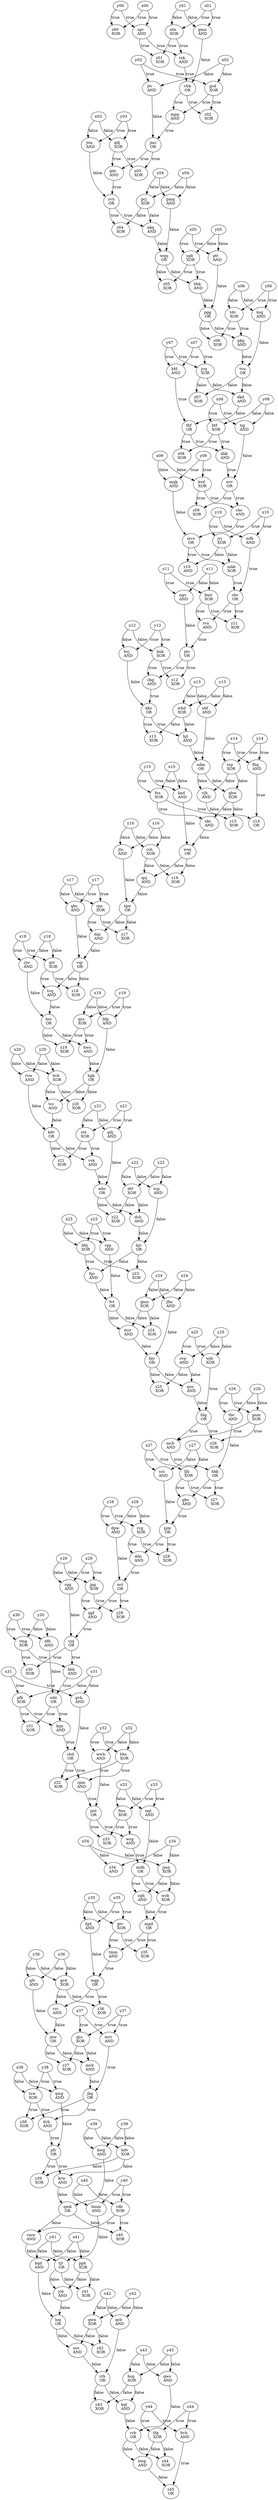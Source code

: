 digraph {
    0 [ label = "mcb\lAND" ]
    1 [ label = "hkk\lOR" ]
    2 [ label = "tbc\lAND" ]
    3 [ label = "y15" ]
    4 [ label = "fns\lXOR" ]
    5 [ label = "x15" ]
    6 [ label = "y02" ]
    7 [ label = "jtv\lAND" ]
    8 [ label = "x02" ]
    9 [ label = "qcs\lXOR" ]
    10 [ label = "z19\lXOR" ]
    11 [ label = "hrs\lOR" ]
    12 [ label = "nvv\lOR" ]
    13 [ label = "z09\lXOR" ]
    14 [ label = "kvd\lXOR" ]
    15 [ label = "x33" ]
    16 [ label = "nqt\lAND" ]
    17 [ label = "y33" ]
    18 [ label = "hcg\lXOR" ]
    19 [ label = "kqt\lAND" ]
    20 [ label = "cth\lOR" ]
    21 [ label = "y06" ]
    22 [ label = "ksg\lAND" ]
    23 [ label = "x06" ]
    24 [ label = "mqk\lAND" ]
    25 [ label = "mvs\lOR" ]
    26 [ label = "vbs\lAND" ]
    27 [ label = "jkq\lOR" ]
    28 [ label = "z38\lXOR" ]
    29 [ label = "tsw\lXOR" ]
    30 [ label = "y01" ]
    31 [ label = "gmn\lAND" ]
    32 [ label = "x01" ]
    33 [ label = "rgg\lAND" ]
    34 [ label = "vjq\lOR" ]
    35 [ label = "qgf\lAND" ]
    36 [ label = "dch\lAND" ]
    37 [ label = "bbs\lXOR" ]
    38 [ label = "z32\lXOR" ]
    39 [ label = "cbd\lOR" ]
    40 [ label = "y22" ]
    41 [ label = "dtf\lXOR" ]
    42 [ label = "x22" ]
    43 [ label = "x36" ]
    44 [ label = "grd\lXOR" ]
    45 [ label = "y36" ]
    46 [ label = "pcj\lXOR" ]
    47 [ label = "z04\lXOR" ]
    48 [ label = "svn\lOR" ]
    49 [ label = "tdv\lXOR" ]
    50 [ label = "jtn\lAND" ]
    51 [ label = "tgw\lOR" ]
    52 [ label = "qcj\lAND" ]
    53 [ label = "gtv\lXOR" ]
    54 [ label = "z35\lXOR" ]
    55 [ label = "mpd\lOR" ]
    56 [ label = "x25" ]
    57 [ label = "wjb\lXOR" ]
    58 [ label = "y25" ]
    59 [ label = "mpg\lAND" ]
    60 [ label = "jmc\lOR" ]
    61 [ label = "rnt\lXOR" ]
    62 [ label = "vsk\lAND" ]
    63 [ label = "kdv\lOR" ]
    64 [ label = "z43\lXOR" ]
    65 [ label = "x03" ]
    66 [ label = "jtm\lAND" ]
    67 [ label = "y03" ]
    68 [ label = "dsh\lAND" ]
    69 [ label = "bjc\lOR" ]
    70 [ label = "tcp\lAND" ]
    71 [ label = "kfd\lAND" ]
    72 [ label = "fhf\lOR" ]
    73 [ label = "dkd\lAND" ]
    74 [ label = "y19" ]
    75 [ label = "x19" ]
    76 [ label = "y28" ]
    77 [ label = "dpw\lAND" ]
    78 [ label = "x28" ]
    79 [ label = "fdg\lOR" ]
    80 [ label = "z26\lXOR" ]
    81 [ label = "pnm\lXOR" ]
    82 [ label = "x17" ]
    83 [ label = "qbc\lAND" ]
    84 [ label = "y17" ]
    85 [ label = "ngv\lAND" ]
    86 [ label = "ptc\lOR" ]
    87 [ label = "rvn\lAND" ]
    88 [ label = "nct\lOR" ]
    89 [ label = "ddn\lAND" ]
    90 [ label = "x26" ]
    91 [ label = "y26" ]
    92 [ label = "qdj\lXOR" ]
    93 [ label = "gdr\lAND" ]
    94 [ label = "jnw\lOR" ]
    95 [ label = "z37\lXOR" ]
    96 [ label = "qss\lXOR" ]
    97 [ label = "x42" ]
    98 [ label = "qwn\lXOR" ]
    99 [ label = "y42" ]
    100 [ label = "wwj\lOR" ]
    101 [ label = "z16\lXOR" ]
    102 [ label = "rsh\lXOR" ]
    103 [ label = "y39" ]
    104 [ label = "hdv\lXOR" ]
    105 [ label = "x39" ]
    106 [ label = "qmn\lXOR" ]
    107 [ label = "z24\lXOR" ]
    108 [ label = "fvt\lOR" ]
    109 [ label = "tvn\lOR" ]
    110 [ label = "z07\lXOR" ]
    111 [ label = "jvq\lXOR" ]
    112 [ label = "y38" ]
    113 [ label = "qwg\lAND" ]
    114 [ label = "x38" ]
    115 [ label = "qbw\lXOR" ]
    116 [ label = "z15\lXOR" ]
    117 [ label = "mkk\lXOR" ]
    118 [ label = "cbv\lOR" ]
    119 [ label = "mfk\lAND" ]
    120 [ label = "y34" ]
    121 [ label = "z34\lAND" ]
    122 [ label = "x34" ]
    123 [ label = "x44" ]
    124 [ label = "bvb\lAND" ]
    125 [ label = "y44" ]
    126 [ label = "y13" ]
    127 [ label = "whd\lXOR" ]
    128 [ label = "x13" ]
    129 [ label = "gdj\lAND" ]
    130 [ label = "wbv\lOR" ]
    131 [ label = "x09" ]
    132 [ label = "y09" ]
    133 [ label = "x00" ]
    134 [ label = "z00\lXOR" ]
    135 [ label = "y00" ]
    136 [ label = "z39\lXOR" ]
    137 [ label = "pfr\lOR" ]
    138 [ label = "ndm\lOR" ]
    139 [ label = "vjh\lAND" ]
    140 [ label = "tsp\lXOR" ]
    141 [ label = "btf\lXOR" ]
    142 [ label = "z08\lXOR" ]
    143 [ label = "krw\lAND" ]
    144 [ label = "wwb\lAND" ]
    145 [ label = "jmt\lOR" ]
    146 [ label = "cpm\lAND" ]
    147 [ label = "wsg\lAND" ]
    148 [ label = "mdh\lOR" ]
    149 [ label = "rsk\lAND" ]
    150 [ label = "vbb\lOR" ]
    151 [ label = "cvp\lAND" ]
    152 [ label = "z25\lXOR" ]
    153 [ label = "fqv\lOR" ]
    154 [ label = "dqc\lAND" ]
    155 [ label = "vqr\lOR" ]
    156 [ label = "y32" ]
    157 [ label = "x32" ]
    158 [ label = "kwg\lAND" ]
    159 [ label = "jvj\lXOR" ]
    160 [ label = "z11\lXOR" ]
    161 [ label = "bmt\lXOR" ]
    162 [ label = "bbk\lAND" ]
    163 [ label = "pgg\lOR" ]
    164 [ label = "ptt\lAND" ]
    165 [ label = "pjm\lOR" ]
    166 [ label = "rvg\lXOR" ]
    167 [ label = "z36\lXOR" ]
    168 [ label = "wgp\lOR" ]
    169 [ label = "mvk\lAND" ]
    170 [ label = "x04" ]
    171 [ label = "pmq\lAND" ]
    172 [ label = "y04" ]
    173 [ label = "ncs\lAND" ]
    174 [ label = "qcb\lAND" ]
    175 [ label = "sgv\lAND" ]
    176 [ label = "ntn\lXOR" ]
    177 [ label = "knd\lAND" ]
    178 [ label = "hgk\lOR" ]
    179 [ label = "z20\lXOR" ]
    180 [ label = "kvk\lXOR" ]
    181 [ label = "y07" ]
    182 [ label = "x07" ]
    183 [ label = "x27" ]
    184 [ label = "fjb\lXOR" ]
    185 [ label = "y27" ]
    186 [ label = "kbk\lAND" ]
    187 [ label = "tmg\lXOR" ]
    188 [ label = "z10\lAND" ]
    189 [ label = "x18" ]
    190 [ label = "rjw\lAND" ]
    191 [ label = "y18" ]
    192 [ label = "y11" ]
    193 [ label = "x11" ]
    194 [ label = "tfg\lXOR" ]
    195 [ label = "z44\lXOR" ]
    196 [ label = "vrb\lOR" ]
    197 [ label = "y24" ]
    198 [ label = "x24" ]
    199 [ label = "cgh\lAND" ]
    200 [ label = "jmq\lXOR" ]
    201 [ label = "nkq\lAND" ]
    202 [ label = "x20" ]
    203 [ label = "y20" ]
    204 [ label = "x12" ]
    205 [ label = "hnk\lXOR" ]
    206 [ label = "y12" ]
    207 [ label = "fms\lXOR" ]
    208 [ label = "z33\lXOR" ]
    209 [ label = "z21\lXOR" ]
    210 [ label = "bvj\lAND" ]
    211 [ label = "kbc\lOR" ]
    212 [ label = "cbg\lAND" ]
    213 [ label = "y29" ]
    214 [ label = "x29" ]
    215 [ label = "y05" ]
    216 [ label = "sgb\lXOR" ]
    217 [ label = "x05" ]
    218 [ label = "qmk\lOR" ]
    219 [ label = "rmw\lAND" ]
    220 [ label = "rdb\lXOR" ]
    221 [ label = "wcb\lXOR" ]
    222 [ label = "z13\lXOR" ]
    223 [ label = "tjt\lOR" ]
    224 [ label = "hmm\lAND" ]
    225 [ label = "skc\lAND" ]
    226 [ label = "fgc\lAND" ]
    227 [ label = "rgp\lAND" ]
    228 [ label = "x41" ]
    229 [ label = "bqd\lAND" ]
    230 [ label = "y41" ]
    231 [ label = "sbf\lAND" ]
    232 [ label = "qcn\lAND" ]
    233 [ label = "qrt\lXOR" ]
    234 [ label = "tvq\lAND" ]
    235 [ label = "x23" ]
    236 [ label = "bfq\lXOR" ]
    237 [ label = "y23" ]
    238 [ label = "jfm\lAND" ]
    239 [ label = "z30\lXOR" ]
    240 [ label = "rps\lXOR" ]
    241 [ label = "y30" ]
    242 [ label = "dfh\lAND" ]
    243 [ label = "x30" ]
    244 [ label = "ccs\lAND" ]
    245 [ label = "gbc\lAND" ]
    246 [ label = "qfv\lAND" ]
    247 [ label = "bfp\lAND" ]
    248 [ label = "z18\lXOR" ]
    249 [ label = "y10" ]
    250 [ label = "x10" ]
    251 [ label = "gcd\lXOR" ]
    252 [ label = "z02\lXOR" ]
    253 [ label = "z28\lXOR" ]
    254 [ label = "wkt\lOR" ]
    255 [ label = "kqn\lAND" ]
    256 [ label = "pfh\lXOR" ]
    257 [ label = "x14" ]
    258 [ label = "y14" ]
    259 [ label = "wqq\lOR" ]
    260 [ label = "z01\lXOR" ]
    261 [ label = "y16" ]
    262 [ label = "x16" ]
    263 [ label = "qws\lAND" ]
    264 [ label = "pph\lXOR" ]
    265 [ label = "fhq\lAND" ]
    266 [ label = "dkk\lAND" ]
    267 [ label = "tqj\lAND" ]
    268 [ label = "x08" ]
    269 [ label = "y08" ]
    270 [ label = "y35" ]
    271 [ label = "fgd\lAND" ]
    272 [ label = "x35" ]
    273 [ label = "jpg\lXOR" ]
    274 [ label = "z29\lXOR" ]
    275 [ label = "hws\lAND" ]
    276 [ label = "hnj\lOR" ]
    277 [ label = "hjt\lAND" ]
    278 [ label = "x31" ]
    279 [ label = "gvk\lAND" ]
    280 [ label = "y31" ]
    281 [ label = "tmm\lAND" ]
    282 [ label = "z23\lXOR" ]
    283 [ label = "x21" ]
    284 [ label = "y21" ]
    285 [ label = "rrc\lAND" ]
    286 [ label = "z31\lXOR" ]
    287 [ label = "pkq\lAND" ]
    288 [ label = "rvw\lAND" ]
    289 [ label = "tcc\lAND" ]
    290 [ label = "x43" ]
    291 [ label = "y43" ]
    292 [ label = "z41\lXOR" ]
    293 [ label = "z22\lXOR" ]
    294 [ label = "mcr\lAND" ]
    295 [ label = "x37" ]
    296 [ label = "mrv\lAND" ]
    297 [ label = "y37" ]
    298 [ label = "z05\lXOR" ]
    299 [ label = "z17\lXOR" ]
    300 [ label = "z40\lXOR" ]
    301 [ label = "z14\lOR" ]
    302 [ label = "bwp\lAND" ]
    303 [ label = "z12\lXOR" ]
    304 [ label = "jcb\lAND" ]
    305 [ label = "x40" ]
    306 [ label = "y40" ]
    307 [ label = "z06\lXOR" ]
    308 [ label = "z27\lXOR" ]
    309 [ label = "z45\lOR" ]
    310 [ label = "z42\lXOR" ]
    311 [ label = "z03\lXOR" ]
    0 -> 1 [ label = "true" ]
    2 -> 1 [ label = "false" ]
    3 -> 4 [ label = "true" ]
    5 -> 4 [ label = "false" ]
    6 -> 7 [ label = "true" ]
    8 -> 7 [ label = "false" ]
    9 -> 10 [ label = "true" ]
    11 -> 10 [ label = "false" ]
    12 -> 13 [ label = "true" ]
    14 -> 13 [ label = "true" ]
    15 -> 16 [ label = "false" ]
    17 -> 16 [ label = "true" ]
    18 -> 19 [ label = "false" ]
    20 -> 19 [ label = "false" ]
    21 -> 22 [ label = "true" ]
    23 -> 22 [ label = "false" ]
    24 -> 25 [ label = "false" ]
    26 -> 25 [ label = "true" ]
    27 -> 28 [ label = "true" ]
    29 -> 28 [ label = "true" ]
    30 -> 31 [ label = "false" ]
    32 -> 31 [ label = "true" ]
    33 -> 34 [ label = "false" ]
    35 -> 34 [ label = "true" ]
    27 -> 36 [ label = "true" ]
    29 -> 36 [ label = "true" ]
    37 -> 38 [ label = "true" ]
    39 -> 38 [ label = "true" ]
    40 -> 41 [ label = "false" ]
    42 -> 41 [ label = "false" ]
    43 -> 44 [ label = "false" ]
    45 -> 44 [ label = "false" ]
    46 -> 47 [ label = "false" ]
    48 -> 47 [ label = "true" ]
    21 -> 49 [ label = "true" ]
    23 -> 49 [ label = "false" ]
    50 -> 51 [ label = "false" ]
    52 -> 51 [ label = "false" ]
    53 -> 54 [ label = "true" ]
    55 -> 54 [ label = "true" ]
    56 -> 57 [ label = "true" ]
    58 -> 57 [ label = "false" ]
    59 -> 60 [ label = "true" ]
    7 -> 60 [ label = "false" ]
    61 -> 62 [ label = "true" ]
    63 -> 62 [ label = "false" ]
    20 -> 64 [ label = "false" ]
    18 -> 64 [ label = "false" ]
    65 -> 66 [ label = "false" ]
    67 -> 66 [ label = "true" ]
    68 -> 69 [ label = "false" ]
    70 -> 69 [ label = "false" ]
    71 -> 72 [ label = "true" ]
    73 -> 72 [ label = "false" ]
    74 -> 9 [ label = "true" ]
    75 -> 9 [ label = "false" ]
    40 -> 70 [ label = "false" ]
    42 -> 70 [ label = "false" ]
    76 -> 77 [ label = "true" ]
    78 -> 77 [ label = "false" ]
    79 -> 80 [ label = "true" ]
    81 -> 80 [ label = "true" ]
    82 -> 83 [ label = "false" ]
    84 -> 83 [ label = "true" ]
    85 -> 86 [ label = "false" ]
    87 -> 86 [ label = "true" ]
    77 -> 88 [ label = "false" ]
    89 -> 88 [ label = "true" ]
    90 -> 81 [ label = "true" ]
    91 -> 81 [ label = "false" ]
    92 -> 93 [ label = "true" ]
    60 -> 93 [ label = "true" ]
    94 -> 95 [ label = "false" ]
    96 -> 95 [ label = "false" ]
    97 -> 98 [ label = "false" ]
    99 -> 98 [ label = "false" ]
    100 -> 101 [ label = "false" ]
    102 -> 101 [ label = "false" ]
    103 -> 104 [ label = "false" ]
    105 -> 104 [ label = "false" ]
    106 -> 107 [ label = "false" ]
    108 -> 107 [ label = "false" ]
    109 -> 110 [ label = "false" ]
    111 -> 110 [ label = "false" ]
    112 -> 113 [ label = "true" ]
    114 -> 113 [ label = "false" ]
    115 -> 116 [ label = "false" ]
    4 -> 116 [ label = "true" ]
    117 -> 118 [ label = "true" ]
    119 -> 118 [ label = "true" ]
    120 -> 121 [ label = "false" ]
    122 -> 121 [ label = "false" ]
    123 -> 124 [ label = "true" ]
    125 -> 124 [ label = "true" ]
    126 -> 127 [ label = "false" ]
    128 -> 127 [ label = "false" ]
    129 -> 130 [ label = "false" ]
    62 -> 130 [ label = "false" ]
    131 -> 24 [ label = "false" ]
    132 -> 24 [ label = "true" ]
    133 -> 134 [ label = "true" ]
    135 -> 134 [ label = "true" ]
    104 -> 136 [ label = "false" ]
    137 -> 136 [ label = "true" ]
    111 -> 73 [ label = "false" ]
    109 -> 73 [ label = "false" ]
    138 -> 139 [ label = "false" ]
    140 -> 139 [ label = "false" ]
    141 -> 142 [ label = "true" ]
    72 -> 142 [ label = "true" ]
    41 -> 68 [ label = "false" ]
    130 -> 68 [ label = "false" ]
    137 -> 143 [ label = "true" ]
    104 -> 143 [ label = "false" ]
    144 -> 145 [ label = "false" ]
    146 -> 145 [ label = "true" ]
    147 -> 148 [ label = "true" ]
    16 -> 148 [ label = "false" ]
    149 -> 150 [ label = "true" ]
    31 -> 150 [ label = "false" ]
    151 -> 152 [ label = "false" ]
    153 -> 152 [ label = "false" ]
    154 -> 155 [ label = "false" ]
    83 -> 155 [ label = "false" ]
    156 -> 37 [ label = "true" ]
    157 -> 37 [ label = "false" ]
    105 -> 158 [ label = "false" ]
    103 -> 158 [ label = "false" ]
    159 -> 117 [ label = "false" ]
    25 -> 117 [ label = "true" ]
    118 -> 160 [ label = "true" ]
    161 -> 160 [ label = "true" ]
    162 -> 163 [ label = "false" ]
    164 -> 163 [ label = "false" ]
    165 -> 89 [ label = "true" ]
    166 -> 89 [ label = "true" ]
    44 -> 167 [ label = "false" ]
    168 -> 167 [ label = "true" ]
    94 -> 169 [ label = "false" ]
    96 -> 169 [ label = "false" ]
    170 -> 171 [ label = "false" ]
    172 -> 171 [ label = "false" ]
    173 -> 20 [ label = "false" ]
    174 -> 20 [ label = "false" ]
    175 -> 149 [ label = "true" ]
    176 -> 149 [ label = "true" ]
    3 -> 177 [ label = "true" ]
    5 -> 177 [ label = "false" ]
    178 -> 179 [ label = "false" ]
    180 -> 179 [ label = "false" ]
    181 -> 111 [ label = "true" ]
    182 -> 111 [ label = "true" ]
    183 -> 184 [ label = "true" ]
    185 -> 184 [ label = "false" ]
    34 -> 186 [ label = "true" ]
    187 -> 186 [ label = "true" ]
    25 -> 188 [ label = "true" ]
    159 -> 188 [ label = "false" ]
    189 -> 190 [ label = "true" ]
    191 -> 190 [ label = "false" ]
    192 -> 85 [ label = "true" ]
    193 -> 85 [ label = "false" ]
    182 -> 71 [ label = "true" ]
    181 -> 71 [ label = "true" ]
    194 -> 195 [ label = "false" ]
    196 -> 195 [ label = "false" ]
    197 -> 106 [ label = "false" ]
    198 -> 106 [ label = "false" ]
    148 -> 199 [ label = "true" ]
    200 -> 199 [ label = "false" ]
    46 -> 201 [ label = "false" ]
    48 -> 201 [ label = "true" ]
    202 -> 180 [ label = "false" ]
    203 -> 180 [ label = "false" ]
    204 -> 205 [ label = "false" ]
    206 -> 205 [ label = "true" ]
    125 -> 194 [ label = "true" ]
    123 -> 194 [ label = "true" ]
    100 -> 52 [ label = "false" ]
    102 -> 52 [ label = "false" ]
    15 -> 207 [ label = "false" ]
    17 -> 207 [ label = "true" ]
    30 -> 176 [ label = "false" ]
    32 -> 176 [ label = "true" ]
    156 -> 144 [ label = "true" ]
    157 -> 144 [ label = "false" ]
    145 -> 208 [ label = "true" ]
    207 -> 208 [ label = "true" ]
    63 -> 209 [ label = "false" ]
    61 -> 209 [ label = "true" ]
    210 -> 211 [ label = "false" ]
    212 -> 211 [ label = "true" ]
    213 -> 33 [ label = "false" ]
    214 -> 33 [ label = "true" ]
    215 -> 216 [ label = "false" ]
    217 -> 216 [ label = "true" ]
    218 -> 219 [ label = "false" ]
    220 -> 219 [ label = "true" ]
    199 -> 55 [ label = "false" ]
    221 -> 55 [ label = "true" ]
    204 -> 210 [ label = "false" ]
    206 -> 210 [ label = "true" ]
    211 -> 222 [ label = "true" ]
    127 -> 222 [ label = "false" ]
    219 -> 223 [ label = "false" ]
    224 -> 223 [ label = "false" ]
    225 -> 100 [ label = "false" ]
    177 -> 100 [ label = "false" ]
    226 -> 108 [ label = "false" ]
    227 -> 108 [ label = "false" ]
    228 -> 229 [ label = "false" ]
    230 -> 229 [ label = "false" ]
    128 -> 231 [ label = "false" ]
    126 -> 231 [ label = "false" ]
    232 -> 79 [ label = "false" ]
    57 -> 79 [ label = "true" ]
    233 -> 234 [ label = "true" ]
    155 -> 234 [ label = "false" ]
    235 -> 236 [ label = "false" ]
    237 -> 236 [ label = "true" ]
    198 -> 238 [ label = "false" ]
    197 -> 238 [ label = "false" ]
    200 -> 221 [ label = "false" ]
    148 -> 221 [ label = "true" ]
    237 -> 227 [ label = "true" ]
    235 -> 227 [ label = "false" ]
    187 -> 239 [ label = "true" ]
    34 -> 239 [ label = "true" ]
    82 -> 240 [ label = "false" ]
    84 -> 240 [ label = "true" ]
    241 -> 242 [ label = "false" ]
    243 -> 242 [ label = "true" ]
    185 -> 244 [ label = "false" ]
    183 -> 244 [ label = "true" ]
    184 -> 245 [ label = "true" ]
    1 -> 245 [ label = "true" ]
    43 -> 246 [ label = "false" ]
    45 -> 246 [ label = "false" ]
    161 -> 87 [ label = "true" ]
    118 -> 87 [ label = "true" ]
    75 -> 247 [ label = "false" ]
    74 -> 247 [ label = "true" ]
    51 -> 154 [ label = "false" ]
    240 -> 154 [ label = "true" ]
    155 -> 248 [ label = "false" ]
    233 -> 248 [ label = "true" ]
    249 -> 159 [ label = "true" ]
    250 -> 159 [ label = "true" ]
    251 -> 252 [ label = "true" ]
    150 -> 252 [ label = "true" ]
    165 -> 253 [ label = "true" ]
    166 -> 253 [ label = "true" ]
    192 -> 161 [ label = "true" ]
    193 -> 161 [ label = "false" ]
    254 -> 255 [ label = "true" ]
    256 -> 255 [ label = "true" ]
    245 -> 165 [ label = "true" ]
    244 -> 165 [ label = "false" ]
    257 -> 140 [ label = "true" ]
    258 -> 140 [ label = "true" ]
    115 -> 225 [ label = "false" ]
    4 -> 225 [ label = "true" ]
    250 -> 119 [ label = "true" ]
    249 -> 119 [ label = "true" ]
    39 -> 146 [ label = "true" ]
    37 -> 146 [ label = "true" ]
    216 -> 162 [ label = "true" ]
    259 -> 162 [ label = "false" ]
    236 -> 226 [ label = "true" ]
    69 -> 226 [ label = "false" ]
    175 -> 260 [ label = "true" ]
    176 -> 260 [ label = "true" ]
    261 -> 102 [ label = "false" ]
    262 -> 102 [ label = "false" ]
    241 -> 187 [ label = "false" ]
    243 -> 187 [ label = "true" ]
    19 -> 196 [ label = "false" ]
    263 -> 196 [ label = "false" ]
    230 -> 264 [ label = "false" ]
    228 -> 264 [ label = "false" ]
    138 -> 115 [ label = "false" ]
    140 -> 115 [ label = "false" ]
    114 -> 29 [ label = "false" ]
    112 -> 29 [ label = "true" ]
    257 -> 265 [ label = "true" ]
    258 -> 265 [ label = "true" ]
    12 -> 26 [ label = "true" ]
    14 -> 26 [ label = "true" ]
    266 -> 12 [ label = "true" ]
    267 -> 12 [ label = "false" ]
    268 -> 141 [ label = "true" ]
    269 -> 141 [ label = "false" ]
    270 -> 271 [ label = "false" ]
    272 -> 271 [ label = "true" ]
    273 -> 274 [ label = "true" ]
    88 -> 274 [ label = "true" ]
    8 -> 251 [ label = "false" ]
    6 -> 251 [ label = "true" ]
    247 -> 178 [ label = "false" ]
    275 -> 178 [ label = "false" ]
    273 -> 35 [ label = "true" ]
    88 -> 35 [ label = "true" ]
    98 -> 173 [ label = "false" ]
    276 -> 173 [ label = "false" ]
    277 -> 138 [ label = "false" ]
    231 -> 138 [ label = "false" ]
    76 -> 166 [ label = "true" ]
    78 -> 166 [ label = "false" ]
    278 -> 279 [ label = "true" ]
    280 -> 279 [ label = "false" ]
    214 -> 273 [ label = "true" ]
    213 -> 273 [ label = "false" ]
    56 -> 151 [ label = "true" ]
    58 -> 151 [ label = "false" ]
    53 -> 281 [ label = "true" ]
    55 -> 281 [ label = "true" ]
    281 -> 168 [ label = "true" ]
    271 -> 168 [ label = "false" ]
    69 -> 282 [ label = "false" ]
    236 -> 282 [ label = "true" ]
    283 -> 61 [ label = "true" ]
    284 -> 61 [ label = "false" ]
    133 -> 175 [ label = "true" ]
    135 -> 175 [ label = "true" ]
    168 -> 285 [ label = "true" ]
    44 -> 285 [ label = "false" ]
    256 -> 286 [ label = "true" ]
    254 -> 286 [ label = "true" ]
    287 -> 109 [ label = "false" ]
    22 -> 109 [ label = "false" ]
    269 -> 267 [ label = "false" ]
    268 -> 267 [ label = "true" ]
    120 -> 200 [ label = "false" ]
    122 -> 200 [ label = "false" ]
    288 -> 63 [ label = "false" ]
    289 -> 63 [ label = "false" ]
    90 -> 2 [ label = "true" ]
    91 -> 2 [ label = "false" ]
    217 -> 164 [ label = "true" ]
    215 -> 164 [ label = "false" ]
    290 -> 18 [ label = "false" ]
    291 -> 18 [ label = "false" ]
    67 -> 92 [ label = "true" ]
    65 -> 92 [ label = "false" ]
    66 -> 48 [ label = "false" ]
    93 -> 48 [ label = "true" ]
    186 -> 254 [ label = "true" ]
    242 -> 254 [ label = "false" ]
    49 -> 287 [ label = "true" ]
    163 -> 287 [ label = "false" ]
    132 -> 14 [ label = "true" ]
    131 -> 14 [ label = "false" ]
    264 -> 292 [ label = "false" ]
    223 -> 292 [ label = "false" ]
    190 -> 11 [ label = "false" ]
    234 -> 11 [ label = "false" ]
    130 -> 293 [ label = "false" ]
    41 -> 293 [ label = "false" ]
    143 -> 218 [ label = "false" ]
    158 -> 218 [ label = "false" ]
    150 -> 59 [ label = "true" ]
    251 -> 59 [ label = "true" ]
    99 -> 174 [ label = "false" ]
    97 -> 174 [ label = "false" ]
    238 -> 153 [ label = "false" ]
    294 -> 153 [ label = "false" ]
    178 -> 289 [ label = "false" ]
    180 -> 289 [ label = "false" ]
    295 -> 296 [ label = "true" ]
    297 -> 296 [ label = "true" ]
    203 -> 288 [ label = "false" ]
    202 -> 288 [ label = "false" ]
    259 -> 298 [ label = "false" ]
    216 -> 298 [ label = "true" ]
    291 -> 263 [ label = "false" ]
    290 -> 263 [ label = "false" ]
    51 -> 299 [ label = "false" ]
    240 -> 299 [ label = "true" ]
    172 -> 46 [ label = "false" ]
    170 -> 46 [ label = "false" ]
    205 -> 212 [ label = "true" ]
    86 -> 212 [ label = "true" ]
    81 -> 0 [ label = "true" ]
    79 -> 0 [ label = "true" ]
    207 -> 147 [ label = "true" ]
    145 -> 147 [ label = "true" ]
    272 -> 53 [ label = "true" ]
    270 -> 53 [ label = "false" ]
    218 -> 300 [ label = "false" ]
    220 -> 300 [ label = "true" ]
    262 -> 50 [ label = "false" ]
    261 -> 50 [ label = "false" ]
    139 -> 301 [ label = "false" ]
    265 -> 301 [ label = "true" ]
    284 -> 129 [ label = "false" ]
    283 -> 129 [ label = "true" ]
    189 -> 233 [ label = "true" ]
    191 -> 233 [ label = "false" ]
    196 -> 302 [ label = "false" ]
    194 -> 302 [ label = "false" ]
    255 -> 39 [ label = "true" ]
    279 -> 39 [ label = "false" ]
    86 -> 303 [ label = "true" ]
    205 -> 303 [ label = "true" ]
    304 -> 276 [ label = "false" ]
    229 -> 276 [ label = "false" ]
    106 -> 294 [ label = "false" ]
    108 -> 294 [ label = "false" ]
    127 -> 277 [ label = "false" ]
    211 -> 277 [ label = "true" ]
    171 -> 259 [ label = "false" ]
    201 -> 259 [ label = "false" ]
    151 -> 232 [ label = "false" ]
    153 -> 232 [ label = "false" ]
    72 -> 266 [ label = "true" ]
    141 -> 266 [ label = "true" ]
    305 -> 220 [ label = "false" ]
    306 -> 220 [ label = "true" ]
    163 -> 307 [ label = "false" ]
    49 -> 307 [ label = "true" ]
    169 -> 27 [ label = "false" ]
    296 -> 27 [ label = "true" ]
    1 -> 308 [ label = "true" ]
    184 -> 308 [ label = "true" ]
    11 -> 275 [ label = "false" ]
    9 -> 275 [ label = "true" ]
    302 -> 309 [ label = "false" ]
    124 -> 309 [ label = "true" ]
    98 -> 310 [ label = "false" ]
    276 -> 310 [ label = "false" ]
    278 -> 256 [ label = "true" ]
    280 -> 256 [ label = "false" ]
    305 -> 224 [ label = "false" ]
    306 -> 224 [ label = "true" ]
    60 -> 311 [ label = "true" ]
    92 -> 311 [ label = "true" ]
    295 -> 96 [ label = "true" ]
    297 -> 96 [ label = "true" ]
    223 -> 304 [ label = "false" ]
    264 -> 304 [ label = "false" ]
    285 -> 94 [ label = "false" ]
    246 -> 94 [ label = "false" ]
    113 -> 137 [ label = "false" ]
    36 -> 137 [ label = "true" ]
}